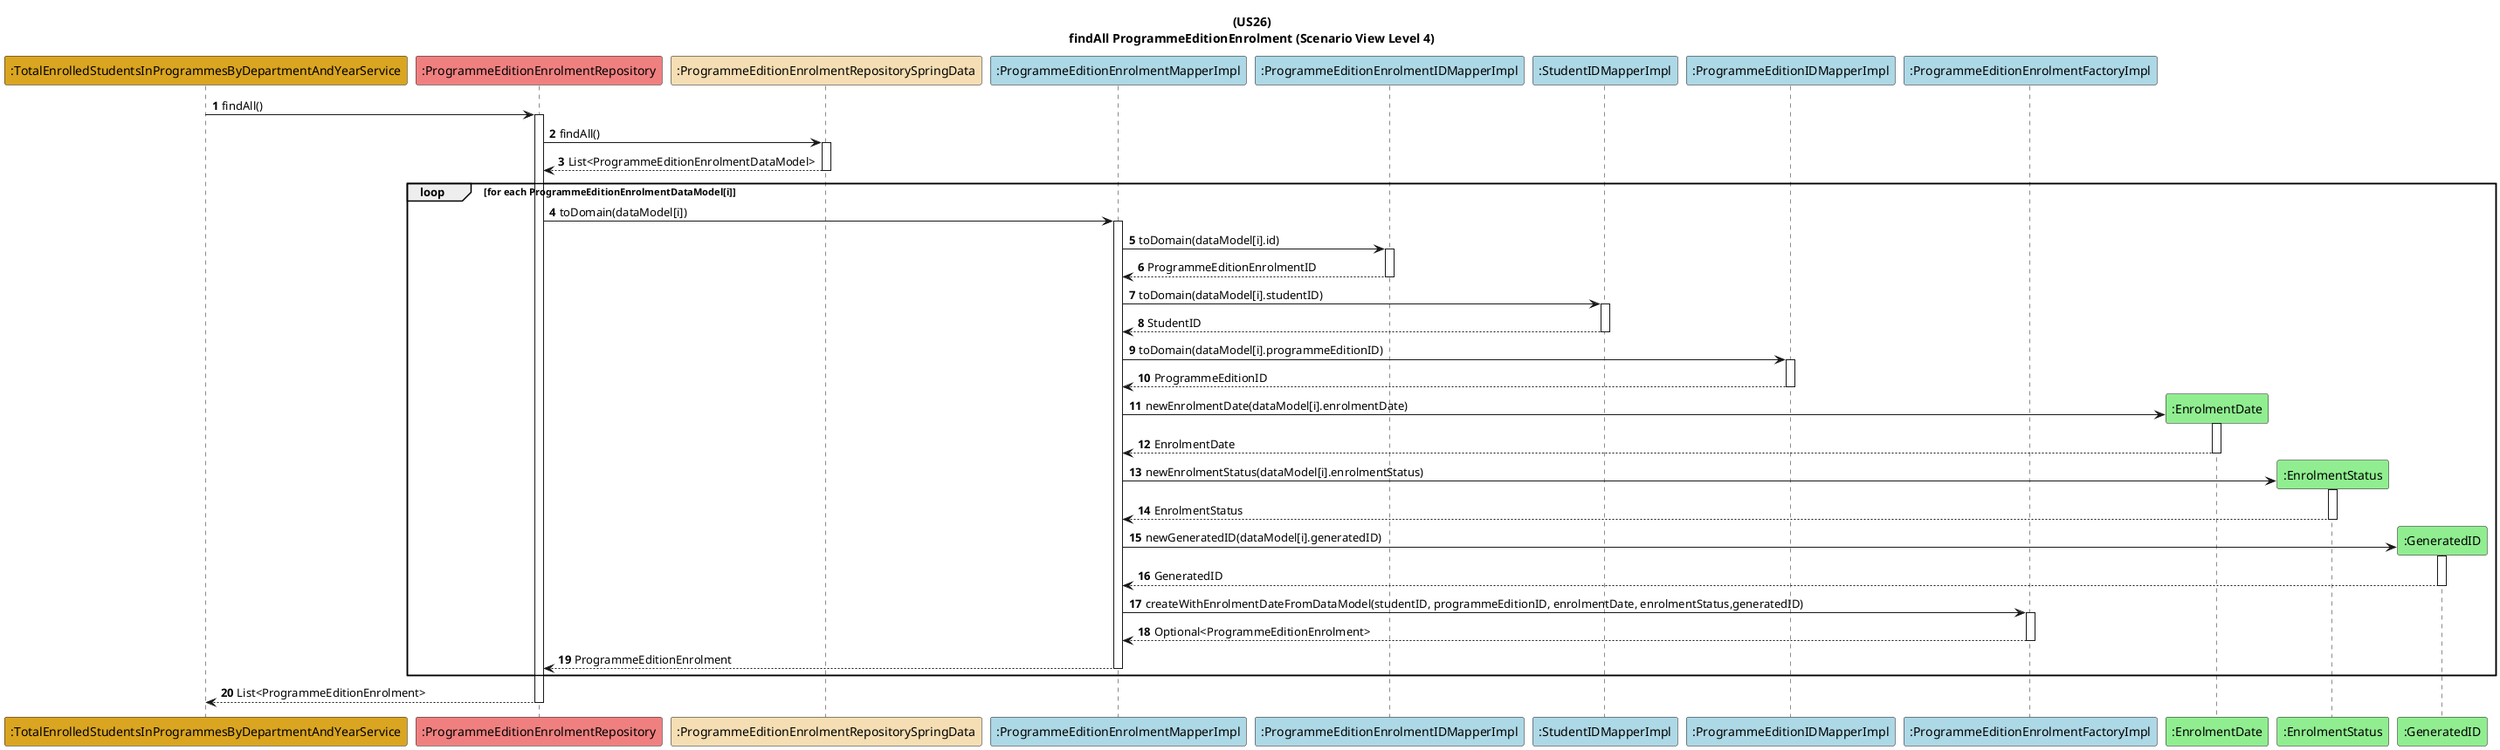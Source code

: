 @startuml
title: (US26)\nfindAll ProgrammeEditionEnrolment (Scenario View Level 4)

autonumber

participant ":TotalEnrolledStudentsInProgrammesByDepartmentAndYearService" as S #goldenrod
participant ":ProgrammeEditionEnrolmentRepository" as peeRepo #lightcoral
participant ":ProgrammeEditionEnrolmentRepositorySpringData" as springRepo #wheat
participant ":ProgrammeEditionEnrolmentMapperImpl" as peeMapper #lightblue
participant ":ProgrammeEditionEnrolmentIDMapperImpl" as peeIDMapper #lightblue
participant ":StudentIDMapperImpl" as studentIDMapper #lightblue
participant ":ProgrammeEditionIDMapperImpl" as peIDMapper #lightblue
participant ":ProgrammeEditionEnrolmentFactoryImpl" as peeFactory #lightblue
participant ":EnrolmentDate" as enrolmentDate #lightgreen
participant ":EnrolmentStatus" as enrolmentStatus #lightgreen
participant ":GeneratedID" as generatedID #lightgreen

S -> peeRepo ++ : findAll()

peeRepo -> springRepo ++ : findAll()
springRepo --> peeRepo -- : List<ProgrammeEditionEnrolmentDataModel>

loop for each ProgrammeEditionEnrolmentDataModel[i]
    peeRepo -> peeMapper ++ : toDomain(dataModel[i])

    peeMapper -> peeIDMapper ++ : toDomain(dataModel[i].id)
    peeIDMapper --> peeMapper -- : ProgrammeEditionEnrolmentID

    peeMapper -> studentIDMapper ++ : toDomain(dataModel[i].studentID)
    studentIDMapper --> peeMapper -- : StudentID

    peeMapper -> peIDMapper ++ : toDomain(dataModel[i].programmeEditionID)
    peIDMapper --> peeMapper -- : ProgrammeEditionID

    peeMapper -> enrolmentDate**: newEnrolmentDate(dataModel[i].enrolmentDate)
    activate enrolmentDate
    enrolmentDate --> peeMapper -- : EnrolmentDate

    peeMapper -> enrolmentStatus**: newEnrolmentStatus(dataModel[i].enrolmentStatus)
    activate enrolmentStatus
    enrolmentStatus --> peeMapper -- : EnrolmentStatus

    peeMapper -> generatedID**: newGeneratedID(dataModel[i].generatedID)
    activate generatedID
    generatedID --> peeMapper -- : GeneratedID

    peeMapper -> peeFactory ++ : createWithEnrolmentDateFromDataModel(studentID, programmeEditionID, enrolmentDate, enrolmentStatus,generatedID)
    peeFactory --> peeMapper -- : Optional<ProgrammeEditionEnrolment>

    peeMapper --> peeRepo -- : ProgrammeEditionEnrolment
end

peeRepo --> S -- : List<ProgrammeEditionEnrolment>

@enduml
